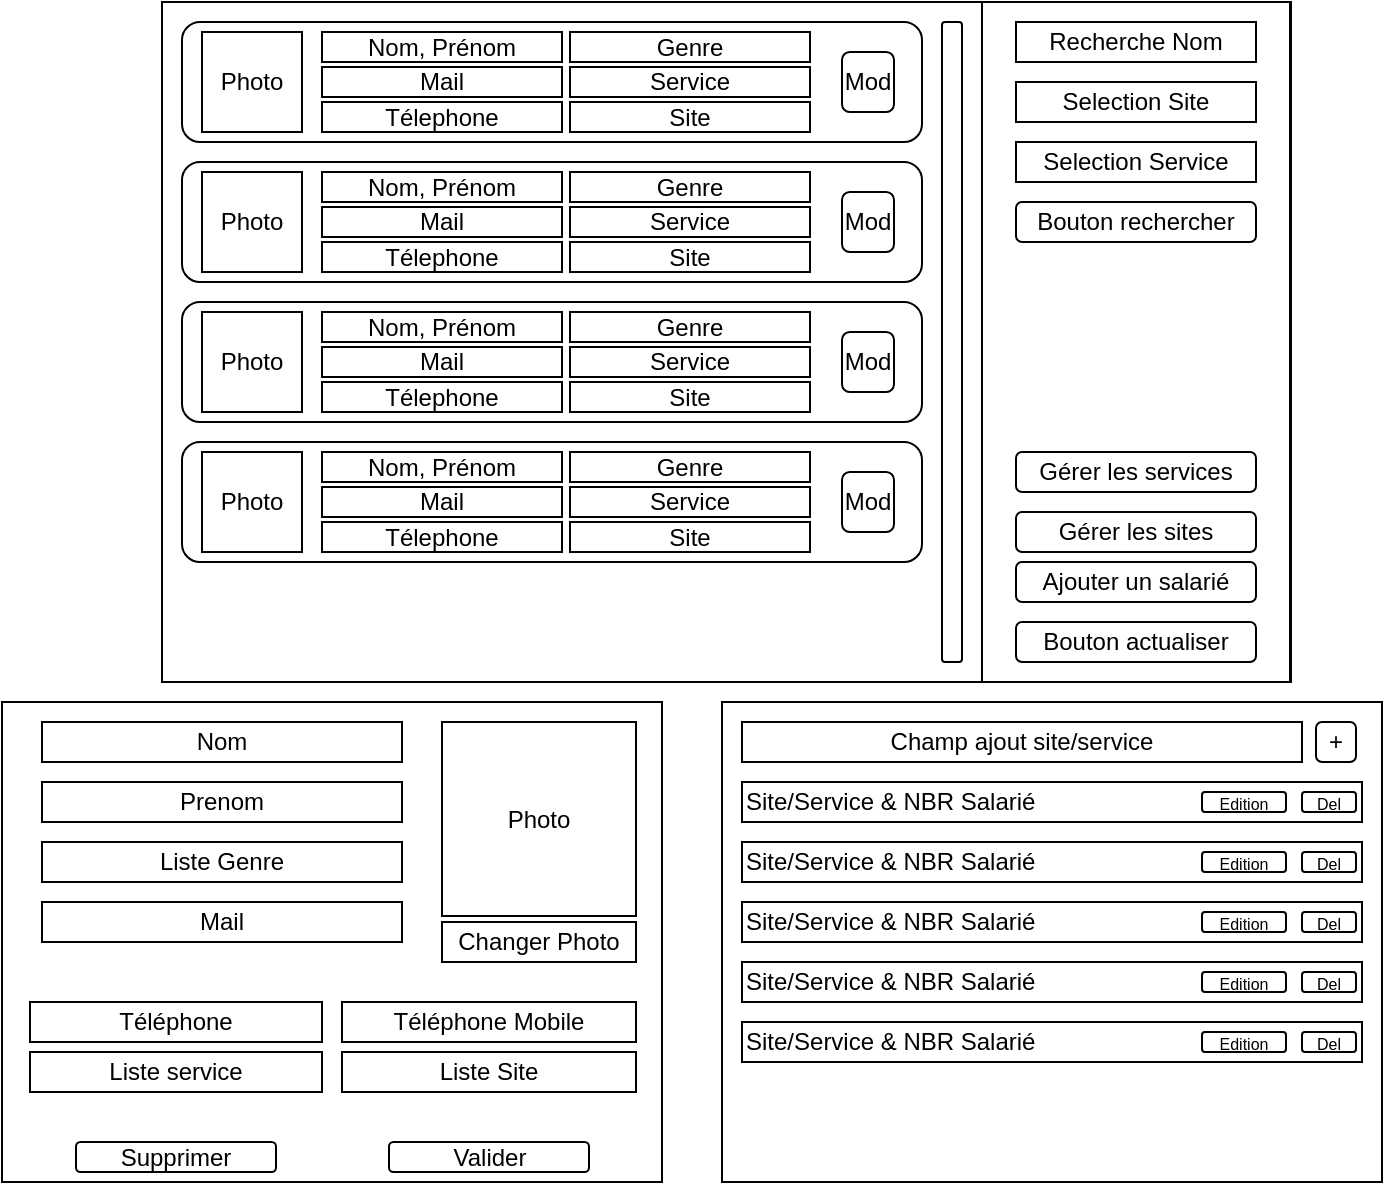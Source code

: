 <mxfile version="20.2.8" type="device"><diagram id="Vh11LU1hcpbjDLGwHfci" name="Page-1"><mxGraphModel dx="690" dy="442" grid="1" gridSize="10" guides="1" tooltips="1" connect="1" arrows="1" fold="1" page="1" pageScale="1" pageWidth="827" pageHeight="1169" math="0" shadow="0"><root><mxCell id="0"/><mxCell id="1" parent="0"/><mxCell id="zhK_Z9NnNVI_gZhhUvIf-1" value="" style="rounded=0;whiteSpace=wrap;html=1;" vertex="1" parent="1"><mxGeometry x="110" y="40" width="564.5" height="340" as="geometry"/></mxCell><mxCell id="zhK_Z9NnNVI_gZhhUvIf-2" value="" style="rounded=0;whiteSpace=wrap;html=1;align=left;" vertex="1" parent="1"><mxGeometry x="520" y="40" width="154" height="340" as="geometry"/></mxCell><mxCell id="zhK_Z9NnNVI_gZhhUvIf-3" value="Recherche Nom" style="rounded=0;whiteSpace=wrap;html=1;" vertex="1" parent="1"><mxGeometry x="537" y="50" width="120" height="20" as="geometry"/></mxCell><mxCell id="zhK_Z9NnNVI_gZhhUvIf-4" value="Selection Site" style="rounded=0;whiteSpace=wrap;html=1;" vertex="1" parent="1"><mxGeometry x="537" y="80" width="120" height="20" as="geometry"/></mxCell><mxCell id="zhK_Z9NnNVI_gZhhUvIf-5" value="Selection Service" style="rounded=0;whiteSpace=wrap;html=1;" vertex="1" parent="1"><mxGeometry x="537" y="110" width="120" height="20" as="geometry"/></mxCell><mxCell id="zhK_Z9NnNVI_gZhhUvIf-6" value="Bouton rechercher" style="rounded=1;whiteSpace=wrap;html=1;" vertex="1" parent="1"><mxGeometry x="537" y="140" width="120" height="20" as="geometry"/></mxCell><mxCell id="zhK_Z9NnNVI_gZhhUvIf-7" value="Bouton actualiser" style="rounded=1;whiteSpace=wrap;html=1;" vertex="1" parent="1"><mxGeometry x="537" y="350" width="120" height="20" as="geometry"/></mxCell><mxCell id="zhK_Z9NnNVI_gZhhUvIf-8" value="" style="rounded=1;whiteSpace=wrap;html=1;" vertex="1" parent="1"><mxGeometry x="500" y="50" width="10" height="320" as="geometry"/></mxCell><mxCell id="zhK_Z9NnNVI_gZhhUvIf-9" value="" style="rounded=1;whiteSpace=wrap;html=1;" vertex="1" parent="1"><mxGeometry x="120" y="50" width="370" height="60" as="geometry"/></mxCell><mxCell id="zhK_Z9NnNVI_gZhhUvIf-10" value="Photo" style="whiteSpace=wrap;html=1;aspect=fixed;" vertex="1" parent="1"><mxGeometry x="130" y="55" width="50" height="50" as="geometry"/></mxCell><mxCell id="zhK_Z9NnNVI_gZhhUvIf-11" value="Nom, Prénom" style="rounded=0;whiteSpace=wrap;html=1;" vertex="1" parent="1"><mxGeometry x="190" y="55" width="120" height="15" as="geometry"/></mxCell><mxCell id="zhK_Z9NnNVI_gZhhUvIf-12" value="Mail" style="rounded=0;whiteSpace=wrap;html=1;" vertex="1" parent="1"><mxGeometry x="190" y="72.5" width="120" height="15" as="geometry"/></mxCell><mxCell id="zhK_Z9NnNVI_gZhhUvIf-13" value="Télephone" style="rounded=0;whiteSpace=wrap;html=1;" vertex="1" parent="1"><mxGeometry x="190" y="90" width="120" height="15" as="geometry"/></mxCell><mxCell id="zhK_Z9NnNVI_gZhhUvIf-14" value="Genre" style="rounded=0;whiteSpace=wrap;html=1;" vertex="1" parent="1"><mxGeometry x="314" y="55" width="120" height="15" as="geometry"/></mxCell><mxCell id="zhK_Z9NnNVI_gZhhUvIf-15" value="Service" style="rounded=0;whiteSpace=wrap;html=1;" vertex="1" parent="1"><mxGeometry x="314" y="72.5" width="120" height="15" as="geometry"/></mxCell><mxCell id="zhK_Z9NnNVI_gZhhUvIf-16" value="Site" style="rounded=0;whiteSpace=wrap;html=1;" vertex="1" parent="1"><mxGeometry x="314" y="90" width="120" height="15" as="geometry"/></mxCell><mxCell id="zhK_Z9NnNVI_gZhhUvIf-17" value="" style="rounded=1;whiteSpace=wrap;html=1;" vertex="1" parent="1"><mxGeometry x="120" y="120" width="370" height="60" as="geometry"/></mxCell><mxCell id="zhK_Z9NnNVI_gZhhUvIf-18" value="Photo" style="whiteSpace=wrap;html=1;aspect=fixed;" vertex="1" parent="1"><mxGeometry x="130" y="125" width="50" height="50" as="geometry"/></mxCell><mxCell id="zhK_Z9NnNVI_gZhhUvIf-19" value="Nom, Prénom" style="rounded=0;whiteSpace=wrap;html=1;" vertex="1" parent="1"><mxGeometry x="190" y="125" width="120" height="15" as="geometry"/></mxCell><mxCell id="zhK_Z9NnNVI_gZhhUvIf-20" value="Mail" style="rounded=0;whiteSpace=wrap;html=1;" vertex="1" parent="1"><mxGeometry x="190" y="142.5" width="120" height="15" as="geometry"/></mxCell><mxCell id="zhK_Z9NnNVI_gZhhUvIf-21" value="Télephone" style="rounded=0;whiteSpace=wrap;html=1;" vertex="1" parent="1"><mxGeometry x="190" y="160" width="120" height="15" as="geometry"/></mxCell><mxCell id="zhK_Z9NnNVI_gZhhUvIf-22" value="Genre" style="rounded=0;whiteSpace=wrap;html=1;" vertex="1" parent="1"><mxGeometry x="314" y="125" width="120" height="15" as="geometry"/></mxCell><mxCell id="zhK_Z9NnNVI_gZhhUvIf-23" value="Service" style="rounded=0;whiteSpace=wrap;html=1;" vertex="1" parent="1"><mxGeometry x="314" y="142.5" width="120" height="15" as="geometry"/></mxCell><mxCell id="zhK_Z9NnNVI_gZhhUvIf-24" value="Site" style="rounded=0;whiteSpace=wrap;html=1;" vertex="1" parent="1"><mxGeometry x="314" y="160" width="120" height="15" as="geometry"/></mxCell><mxCell id="zhK_Z9NnNVI_gZhhUvIf-25" value="" style="rounded=1;whiteSpace=wrap;html=1;" vertex="1" parent="1"><mxGeometry x="120" y="190" width="370" height="60" as="geometry"/></mxCell><mxCell id="zhK_Z9NnNVI_gZhhUvIf-26" value="Photo" style="whiteSpace=wrap;html=1;aspect=fixed;" vertex="1" parent="1"><mxGeometry x="130" y="195" width="50" height="50" as="geometry"/></mxCell><mxCell id="zhK_Z9NnNVI_gZhhUvIf-27" value="Nom, Prénom" style="rounded=0;whiteSpace=wrap;html=1;" vertex="1" parent="1"><mxGeometry x="190" y="195" width="120" height="15" as="geometry"/></mxCell><mxCell id="zhK_Z9NnNVI_gZhhUvIf-28" value="Mail" style="rounded=0;whiteSpace=wrap;html=1;" vertex="1" parent="1"><mxGeometry x="190" y="212.5" width="120" height="15" as="geometry"/></mxCell><mxCell id="zhK_Z9NnNVI_gZhhUvIf-29" value="Télephone" style="rounded=0;whiteSpace=wrap;html=1;" vertex="1" parent="1"><mxGeometry x="190" y="230" width="120" height="15" as="geometry"/></mxCell><mxCell id="zhK_Z9NnNVI_gZhhUvIf-30" value="Genre" style="rounded=0;whiteSpace=wrap;html=1;" vertex="1" parent="1"><mxGeometry x="314" y="195" width="120" height="15" as="geometry"/></mxCell><mxCell id="zhK_Z9NnNVI_gZhhUvIf-31" value="Service" style="rounded=0;whiteSpace=wrap;html=1;" vertex="1" parent="1"><mxGeometry x="314" y="212.5" width="120" height="15" as="geometry"/></mxCell><mxCell id="zhK_Z9NnNVI_gZhhUvIf-32" value="Site" style="rounded=0;whiteSpace=wrap;html=1;" vertex="1" parent="1"><mxGeometry x="314" y="230" width="120" height="15" as="geometry"/></mxCell><mxCell id="zhK_Z9NnNVI_gZhhUvIf-33" value="" style="rounded=1;whiteSpace=wrap;html=1;" vertex="1" parent="1"><mxGeometry x="120" y="260" width="370" height="60" as="geometry"/></mxCell><mxCell id="zhK_Z9NnNVI_gZhhUvIf-34" value="Photo" style="whiteSpace=wrap;html=1;aspect=fixed;" vertex="1" parent="1"><mxGeometry x="130" y="265" width="50" height="50" as="geometry"/></mxCell><mxCell id="zhK_Z9NnNVI_gZhhUvIf-35" value="Nom, Prénom" style="rounded=0;whiteSpace=wrap;html=1;" vertex="1" parent="1"><mxGeometry x="190" y="265" width="120" height="15" as="geometry"/></mxCell><mxCell id="zhK_Z9NnNVI_gZhhUvIf-36" value="Mail" style="rounded=0;whiteSpace=wrap;html=1;" vertex="1" parent="1"><mxGeometry x="190" y="282.5" width="120" height="15" as="geometry"/></mxCell><mxCell id="zhK_Z9NnNVI_gZhhUvIf-37" value="Télephone" style="rounded=0;whiteSpace=wrap;html=1;" vertex="1" parent="1"><mxGeometry x="190" y="300" width="120" height="15" as="geometry"/></mxCell><mxCell id="zhK_Z9NnNVI_gZhhUvIf-38" value="Genre" style="rounded=0;whiteSpace=wrap;html=1;" vertex="1" parent="1"><mxGeometry x="314" y="265" width="120" height="15" as="geometry"/></mxCell><mxCell id="zhK_Z9NnNVI_gZhhUvIf-39" value="Service" style="rounded=0;whiteSpace=wrap;html=1;" vertex="1" parent="1"><mxGeometry x="314" y="282.5" width="120" height="15" as="geometry"/></mxCell><mxCell id="zhK_Z9NnNVI_gZhhUvIf-40" value="Site" style="rounded=0;whiteSpace=wrap;html=1;" vertex="1" parent="1"><mxGeometry x="314" y="300" width="120" height="15" as="geometry"/></mxCell><mxCell id="zhK_Z9NnNVI_gZhhUvIf-41" value="Mod" style="rounded=1;whiteSpace=wrap;html=1;" vertex="1" parent="1"><mxGeometry x="450" y="65" width="26" height="30" as="geometry"/></mxCell><mxCell id="zhK_Z9NnNVI_gZhhUvIf-42" value="Mod" style="rounded=1;whiteSpace=wrap;html=1;" vertex="1" parent="1"><mxGeometry x="450" y="135" width="26" height="30" as="geometry"/></mxCell><mxCell id="zhK_Z9NnNVI_gZhhUvIf-43" value="Mod" style="rounded=1;whiteSpace=wrap;html=1;" vertex="1" parent="1"><mxGeometry x="450" y="205" width="26" height="30" as="geometry"/></mxCell><mxCell id="zhK_Z9NnNVI_gZhhUvIf-44" value="Mod" style="rounded=1;whiteSpace=wrap;html=1;" vertex="1" parent="1"><mxGeometry x="450" y="275" width="26" height="30" as="geometry"/></mxCell><mxCell id="zhK_Z9NnNVI_gZhhUvIf-45" value="" style="rounded=0;whiteSpace=wrap;html=1;" vertex="1" parent="1"><mxGeometry x="30" y="390" width="330" height="240" as="geometry"/></mxCell><mxCell id="zhK_Z9NnNVI_gZhhUvIf-46" value="Photo" style="whiteSpace=wrap;html=1;aspect=fixed;" vertex="1" parent="1"><mxGeometry x="250" y="400" width="97" height="97" as="geometry"/></mxCell><mxCell id="zhK_Z9NnNVI_gZhhUvIf-47" value="Changer Photo" style="rounded=0;whiteSpace=wrap;html=1;" vertex="1" parent="1"><mxGeometry x="250" y="500" width="97" height="20" as="geometry"/></mxCell><mxCell id="zhK_Z9NnNVI_gZhhUvIf-48" value="Nom" style="rounded=0;whiteSpace=wrap;html=1;" vertex="1" parent="1"><mxGeometry x="50" y="400" width="180" height="20" as="geometry"/></mxCell><mxCell id="zhK_Z9NnNVI_gZhhUvIf-49" value="Prenom&lt;span style=&quot;color: rgba(0, 0, 0, 0); font-family: monospace; font-size: 0px; text-align: start;&quot;&gt;%3CmxGraphModel%3E%3Croot%3E%3CmxCell%20id%3D%220%22%2F%3E%3CmxCell%20id%3D%221%22%20parent%3D%220%22%2F%3E%3CmxCell%20id%3D%222%22%20value%3D%22Nom%22%20style%3D%22rounded%3D0%3BwhiteSpace%3Dwrap%3Bhtml%3D1%3B%22%20vertex%3D%221%22%20parent%3D%221%22%3E%3CmxGeometry%20x%3D%22320%22%20y%3D%22420%22%20width%3D%22180%22%20height%3D%2220%22%20as%3D%22geometry%22%2F%3E%3C%2FmxCell%3E%3C%2Froot%3E%3C%2FmxGraphModel%3E&lt;/span&gt;&lt;span style=&quot;color: rgba(0, 0, 0, 0); font-family: monospace; font-size: 0px; text-align: start;&quot;&gt;%3CmxGraphModel%3E%3Croot%3E%3CmxCell%20id%3D%220%22%2F%3E%3CmxCell%20id%3D%221%22%20parent%3D%220%22%2F%3E%3CmxCell%20id%3D%222%22%20value%3D%22Nom%22%20style%3D%22rounded%3D0%3BwhiteSpace%3Dwrap%3Bhtml%3D1%3B%22%20vertex%3D%221%22%20parent%3D%221%22%3E%3CmxGeometry%20x%3D%22320%22%20y%3D%22420%22%20width%3D%22180%22%20height%3D%2220%22%20as%3D%22geometry%22%2F%3E%3C%2FmxCell%3E%3C%2Froot%3E%3C%2FmxGraphModel%3E&lt;/span&gt;" style="rounded=0;whiteSpace=wrap;html=1;" vertex="1" parent="1"><mxGeometry x="50" y="430" width="180" height="20" as="geometry"/></mxCell><mxCell id="zhK_Z9NnNVI_gZhhUvIf-50" value="Mail" style="rounded=0;whiteSpace=wrap;html=1;" vertex="1" parent="1"><mxGeometry x="50" y="490" width="180" height="20" as="geometry"/></mxCell><mxCell id="zhK_Z9NnNVI_gZhhUvIf-52" value="Téléphone" style="rounded=0;whiteSpace=wrap;html=1;" vertex="1" parent="1"><mxGeometry x="44" y="540" width="146" height="20" as="geometry"/></mxCell><mxCell id="zhK_Z9NnNVI_gZhhUvIf-54" value="Téléphone Mobile" style="rounded=0;whiteSpace=wrap;html=1;" vertex="1" parent="1"><mxGeometry x="200" y="540" width="147" height="20" as="geometry"/></mxCell><mxCell id="zhK_Z9NnNVI_gZhhUvIf-55" value="Liste Site" style="rounded=0;whiteSpace=wrap;html=1;" vertex="1" parent="1"><mxGeometry x="200" y="565" width="147" height="20" as="geometry"/></mxCell><mxCell id="zhK_Z9NnNVI_gZhhUvIf-56" value="Liste service" style="rounded=0;whiteSpace=wrap;html=1;" vertex="1" parent="1"><mxGeometry x="44" y="565" width="146" height="20" as="geometry"/></mxCell><mxCell id="zhK_Z9NnNVI_gZhhUvIf-57" value="Liste Genre" style="rounded=0;whiteSpace=wrap;html=1;" vertex="1" parent="1"><mxGeometry x="50" y="460" width="180" height="20" as="geometry"/></mxCell><mxCell id="zhK_Z9NnNVI_gZhhUvIf-58" value="Valider" style="rounded=1;whiteSpace=wrap;html=1;" vertex="1" parent="1"><mxGeometry x="223.5" y="610" width="100" height="15" as="geometry"/></mxCell><mxCell id="zhK_Z9NnNVI_gZhhUvIf-59" value="Supprimer" style="rounded=1;whiteSpace=wrap;html=1;" vertex="1" parent="1"><mxGeometry x="67" y="610" width="100" height="15" as="geometry"/></mxCell><mxCell id="zhK_Z9NnNVI_gZhhUvIf-61" value="Ajouter un salarié" style="rounded=1;whiteSpace=wrap;html=1;" vertex="1" parent="1"><mxGeometry x="537" y="320" width="120" height="20" as="geometry"/></mxCell><mxCell id="zhK_Z9NnNVI_gZhhUvIf-63" value="Gérer les sites" style="rounded=1;whiteSpace=wrap;html=1;" vertex="1" parent="1"><mxGeometry x="537" y="295" width="120" height="20" as="geometry"/></mxCell><mxCell id="zhK_Z9NnNVI_gZhhUvIf-64" value="Gérer les services" style="rounded=1;whiteSpace=wrap;html=1;" vertex="1" parent="1"><mxGeometry x="537" y="265" width="120" height="20" as="geometry"/></mxCell><mxCell id="zhK_Z9NnNVI_gZhhUvIf-65" value="" style="rounded=0;whiteSpace=wrap;html=1;" vertex="1" parent="1"><mxGeometry x="390" y="390" width="330" height="240" as="geometry"/></mxCell><mxCell id="zhK_Z9NnNVI_gZhhUvIf-68" value="Champ ajout site/service" style="rounded=0;whiteSpace=wrap;html=1;" vertex="1" parent="1"><mxGeometry x="400" y="400" width="280" height="20" as="geometry"/></mxCell><mxCell id="zhK_Z9NnNVI_gZhhUvIf-69" value="Site/Service &amp;amp; NBR Salarié" style="rounded=0;whiteSpace=wrap;html=1;align=left;" vertex="1" parent="1"><mxGeometry x="400" y="430" width="310" height="20" as="geometry"/></mxCell><mxCell id="zhK_Z9NnNVI_gZhhUvIf-72" value="+" style="rounded=1;whiteSpace=wrap;html=1;" vertex="1" parent="1"><mxGeometry x="687" y="400" width="20" height="20" as="geometry"/></mxCell><mxCell id="zhK_Z9NnNVI_gZhhUvIf-74" value="&lt;font style=&quot;font-size: 8px;&quot;&gt;Del&lt;/font&gt;" style="rounded=1;whiteSpace=wrap;html=1;" vertex="1" parent="1"><mxGeometry x="680" y="435" width="27" height="10" as="geometry"/></mxCell><mxCell id="zhK_Z9NnNVI_gZhhUvIf-75" value="&lt;font style=&quot;font-size: 8px;&quot;&gt;Edition&lt;/font&gt;" style="rounded=1;whiteSpace=wrap;html=1;" vertex="1" parent="1"><mxGeometry x="630" y="435" width="42" height="10" as="geometry"/></mxCell><mxCell id="zhK_Z9NnNVI_gZhhUvIf-76" value="Site/Service &amp;amp; NBR Salarié" style="rounded=0;whiteSpace=wrap;html=1;align=left;" vertex="1" parent="1"><mxGeometry x="400" y="460" width="310" height="20" as="geometry"/></mxCell><mxCell id="zhK_Z9NnNVI_gZhhUvIf-77" value="&lt;font style=&quot;font-size: 8px;&quot;&gt;Del&lt;/font&gt;" style="rounded=1;whiteSpace=wrap;html=1;" vertex="1" parent="1"><mxGeometry x="680" y="465" width="27" height="10" as="geometry"/></mxCell><mxCell id="zhK_Z9NnNVI_gZhhUvIf-78" value="&lt;font style=&quot;font-size: 8px;&quot;&gt;Edition&lt;/font&gt;" style="rounded=1;whiteSpace=wrap;html=1;" vertex="1" parent="1"><mxGeometry x="630" y="465" width="42" height="10" as="geometry"/></mxCell><mxCell id="zhK_Z9NnNVI_gZhhUvIf-79" value="Site/Service &amp;amp; NBR Salarié" style="rounded=0;whiteSpace=wrap;html=1;align=left;" vertex="1" parent="1"><mxGeometry x="400" y="490" width="310" height="20" as="geometry"/></mxCell><mxCell id="zhK_Z9NnNVI_gZhhUvIf-80" value="&lt;font style=&quot;font-size: 8px;&quot;&gt;Del&lt;/font&gt;" style="rounded=1;whiteSpace=wrap;html=1;" vertex="1" parent="1"><mxGeometry x="680" y="495" width="27" height="10" as="geometry"/></mxCell><mxCell id="zhK_Z9NnNVI_gZhhUvIf-81" value="&lt;font style=&quot;font-size: 8px;&quot;&gt;Edition&lt;/font&gt;" style="rounded=1;whiteSpace=wrap;html=1;" vertex="1" parent="1"><mxGeometry x="630" y="495" width="42" height="10" as="geometry"/></mxCell><mxCell id="zhK_Z9NnNVI_gZhhUvIf-82" value="Site/Service &amp;amp; NBR Salarié" style="rounded=0;whiteSpace=wrap;html=1;align=left;" vertex="1" parent="1"><mxGeometry x="400" y="520" width="310" height="20" as="geometry"/></mxCell><mxCell id="zhK_Z9NnNVI_gZhhUvIf-83" value="&lt;font style=&quot;font-size: 8px;&quot;&gt;Del&lt;/font&gt;" style="rounded=1;whiteSpace=wrap;html=1;" vertex="1" parent="1"><mxGeometry x="680" y="525" width="27" height="10" as="geometry"/></mxCell><mxCell id="zhK_Z9NnNVI_gZhhUvIf-84" value="&lt;font style=&quot;font-size: 8px;&quot;&gt;Edition&lt;/font&gt;" style="rounded=1;whiteSpace=wrap;html=1;" vertex="1" parent="1"><mxGeometry x="630" y="525" width="42" height="10" as="geometry"/></mxCell><mxCell id="zhK_Z9NnNVI_gZhhUvIf-85" value="Site/Service &amp;amp; NBR Salarié" style="rounded=0;whiteSpace=wrap;html=1;align=left;" vertex="1" parent="1"><mxGeometry x="400" y="550" width="310" height="20" as="geometry"/></mxCell><mxCell id="zhK_Z9NnNVI_gZhhUvIf-86" value="&lt;font style=&quot;font-size: 8px;&quot;&gt;Del&lt;/font&gt;" style="rounded=1;whiteSpace=wrap;html=1;" vertex="1" parent="1"><mxGeometry x="680" y="555" width="27" height="10" as="geometry"/></mxCell><mxCell id="zhK_Z9NnNVI_gZhhUvIf-87" value="&lt;font style=&quot;font-size: 8px;&quot;&gt;Edition&lt;/font&gt;" style="rounded=1;whiteSpace=wrap;html=1;" vertex="1" parent="1"><mxGeometry x="630" y="555" width="42" height="10" as="geometry"/></mxCell></root></mxGraphModel></diagram></mxfile>